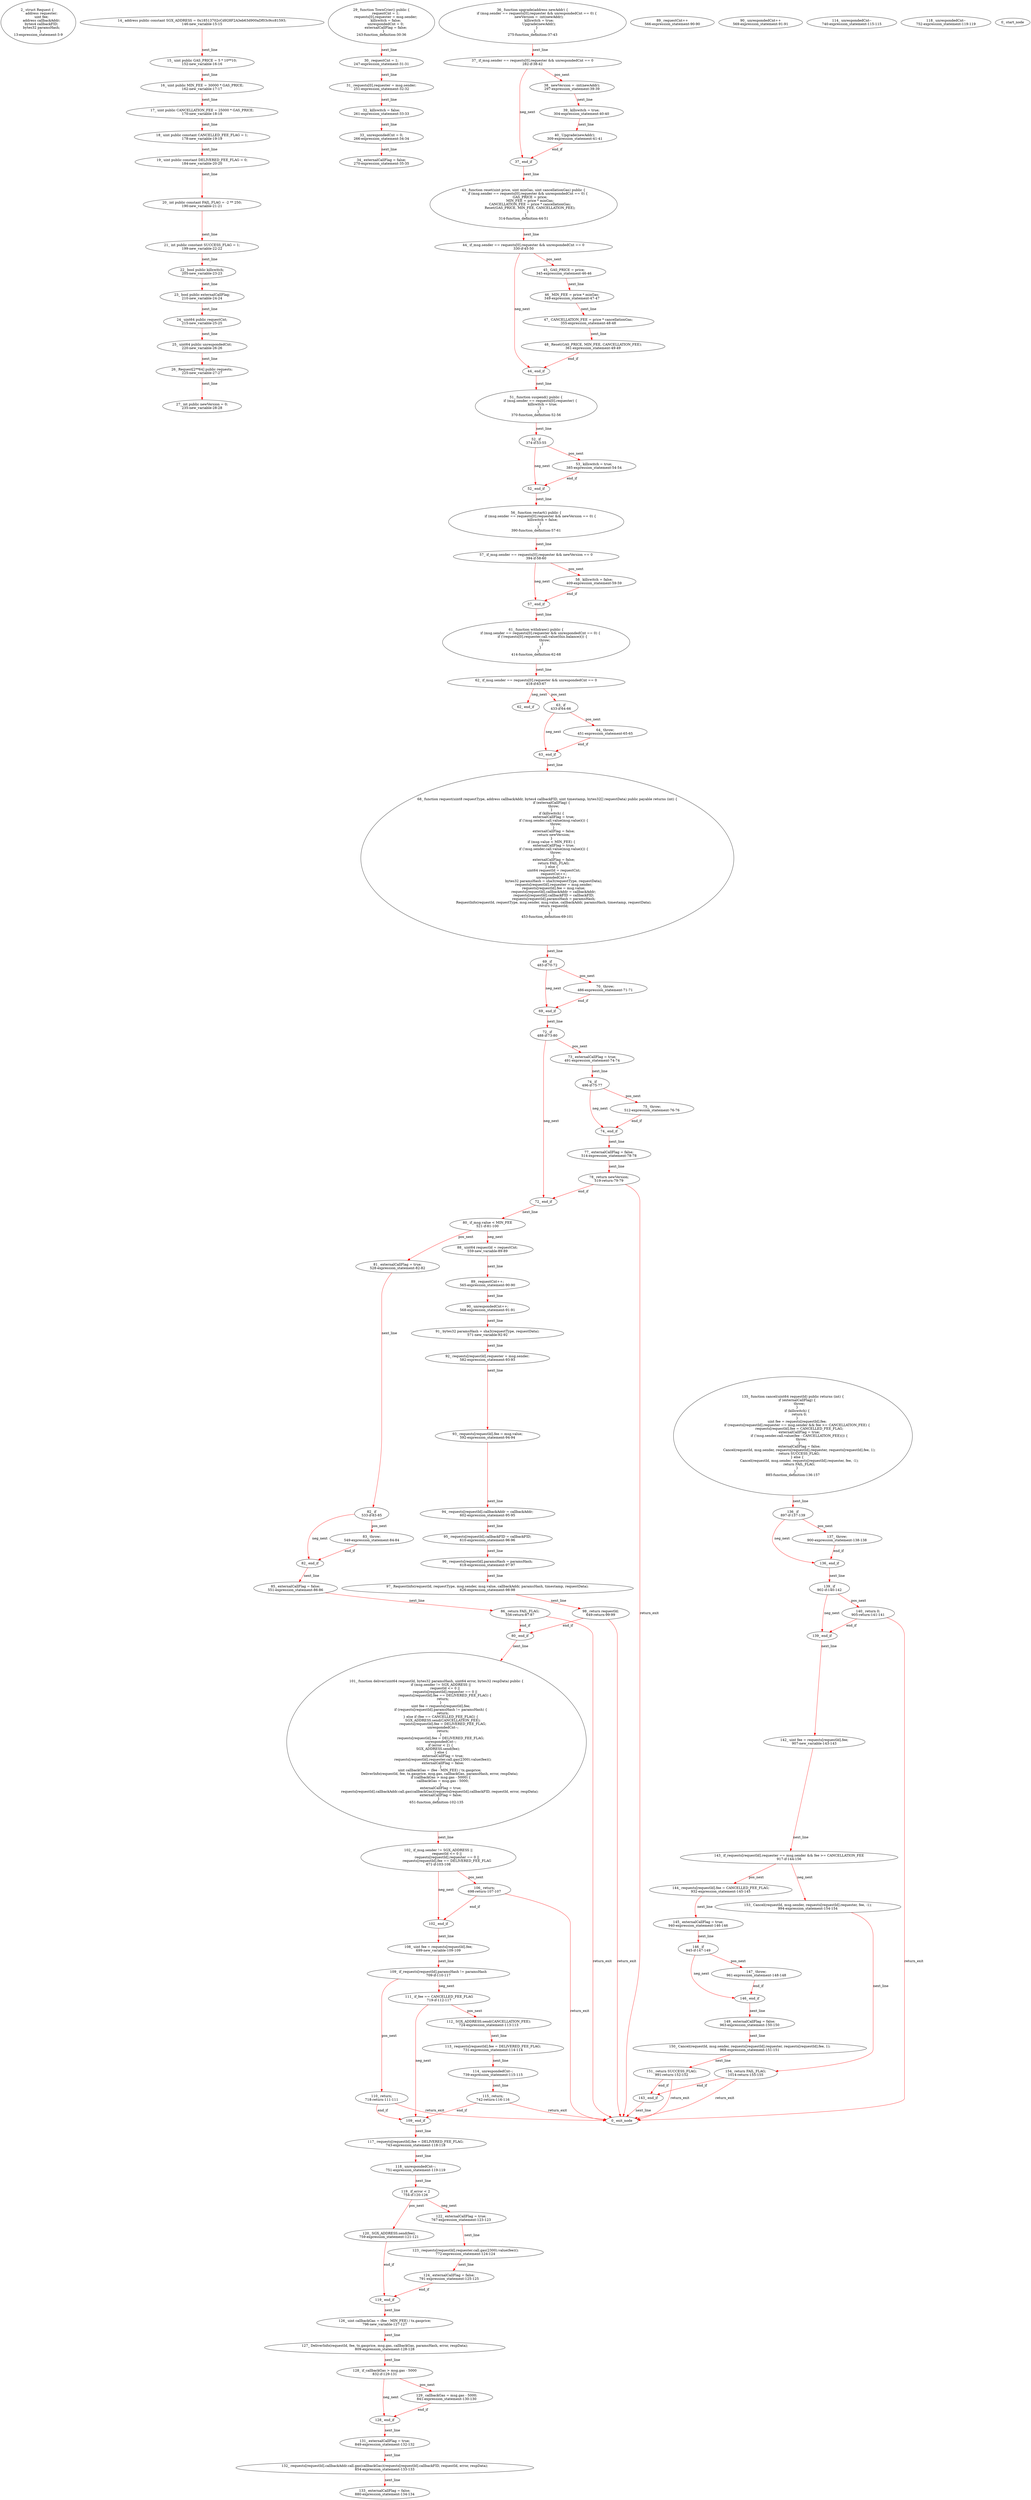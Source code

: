 digraph  {
13 [label="2_ struct Request {  \n        address requester;  \n        uint fee;  \n        address callbackAddr;  \n        bytes4 callbackFID;  \n        bytes32 paramsHash;  \n    }\n13-expression_statement-3-9", method="Request()", type_label=expression_statement];
146 [label="14_ address public constant SGX_ADDRESS = 0x18513702cCd928F2A3eb63d900aDf03c9cc81593;\n146-new_variable-15-15", method="", type_label=new_variable];
152 [label="15_ uint public GAS_PRICE = 5 * 10**10;\n152-new_variable-16-16", method="", type_label=new_variable];
162 [label="16_ uint public MIN_FEE = 30000 * GAS_PRICE;\n162-new_variable-17-17", method="", type_label=new_variable];
170 [label="17_ uint public CANCELLATION_FEE = 25000 * GAS_PRICE;\n170-new_variable-18-18", method="", type_label=new_variable];
178 [label="18_ uint public constant CANCELLED_FEE_FLAG = 1;\n178-new_variable-19-19", method="", type_label=new_variable];
184 [label="19_ uint public constant DELIVERED_FEE_FLAG = 0;\n184-new_variable-20-20", method="", type_label=new_variable];
190 [label="20_ int public constant FAIL_FLAG = -2 ** 250;\n190-new_variable-21-21", method="", type_label=new_variable];
199 [label="21_ int public constant SUCCESS_FLAG = 1;\n199-new_variable-22-22", method="", type_label=new_variable];
205 [label="22_ bool public killswitch;\n205-new_variable-23-23", method="", type_label=new_variable];
210 [label="23_ bool public externalCallFlag;\n210-new_variable-24-24", method="", type_label=new_variable];
215 [label="24_ uint64 public requestCnt;\n215-new_variable-25-25", method="", type_label=new_variable];
220 [label="25_ uint64 public unrespondedCnt;\n220-new_variable-26-26", method="", type_label=new_variable];
225 [label="26_ Request[2**64] public requests;\n225-new_variable-27-27", method="", type_label=new_variable];
235 [label="27_ int public newVersion = 0;\n235-new_variable-28-28", method="", type_label=new_variable];
243 [label="29_ function TownCrier() public {\n        requestCnt = 1;\n        requests[0].requester = msg.sender;\n        killswitch = false;\n        unrespondedCnt = 0;\n        externalCallFlag = false;\n    }\n243-function_definition-30-36", method="TownCrier()", type_label=function_definition];
247 [label="30_ requestCnt = 1;\n247-expression_statement-31-31", method="TownCrier()", type_label=expression_statement];
251 [label="31_ requests[0].requester = msg.sender;\n251-expression_statement-32-32", method="TownCrier()", type_label=expression_statement];
261 [label="32_ killswitch = false;\n261-expression_statement-33-33", method="TownCrier()", type_label=expression_statement];
266 [label="33_ unrespondedCnt = 0;\n266-expression_statement-34-34", method="TownCrier()", type_label=expression_statement];
270 [label="34_ externalCallFlag = false;\n270-expression_statement-35-35", method="TownCrier()", type_label=expression_statement];
275 [label="36_ function upgrade(address newAddr) {\n        if (msg.sender == requests[0].requester && unrespondedCnt == 0) {\n            newVersion = -int(newAddr);\n            killswitch = true;\n            Upgrade(newAddr);\n        }\n    }\n275-function_definition-37-43", method="upgrade(address newAddr)", type_label=function_definition];
282 [label="37_ if_msg.sender == requests[0].requester && unrespondedCnt == 0\n282-if-38-42", method="upgrade(address newAddr)", type_label=if];
1293 [label="37_ end_if", method="upgrade(address newAddr)", type_label=end_if];
297 [label="38_ newVersion = -int(newAddr);\n297-expression_statement-39-39", method="upgrade(address newAddr)", type_label=expression_statement];
304 [label="39_ killswitch = true;\n304-expression_statement-40-40", method="upgrade(address newAddr)", type_label=expression_statement];
309 [label="40_ Upgrade(newAddr);\n309-expression_statement-41-41", method="upgrade(address newAddr)", type_label=expression_statement];
314 [label="43_ function reset(uint price, uint minGas, uint cancellationGas) public {\n        if (msg.sender == requests[0].requester && unrespondedCnt == 0) {\n            GAS_PRICE = price;\n            MIN_FEE = price * minGas;\n            CANCELLATION_FEE = price * cancellationGas;\n            Reset(GAS_PRICE, MIN_FEE, CANCELLATION_FEE);\n        }\n    }\n314-function_definition-44-51", method="reset(uint price,uint minGas,uint cancellationGas)", type_label=function_definition];
330 [label="44_ if_msg.sender == requests[0].requester && unrespondedCnt == 0\n330-if-45-50", method="reset(uint price,uint minGas,uint cancellationGas)", type_label=if];
1341 [label="44_ end_if", method="reset(uint price,uint minGas,uint cancellationGas)", type_label=end_if];
345 [label="45_ GAS_PRICE = price;\n345-expression_statement-46-46", method="reset(uint price,uint minGas,uint cancellationGas)", type_label=expression_statement];
349 [label="46_ MIN_FEE = price * minGas;\n349-expression_statement-47-47", method="reset(uint price,uint minGas,uint cancellationGas)", type_label=expression_statement];
355 [label="47_ CANCELLATION_FEE = price * cancellationGas;\n355-expression_statement-48-48", method="reset(uint price,uint minGas,uint cancellationGas)", type_label=expression_statement];
361 [label="48_ Reset(GAS_PRICE, MIN_FEE, CANCELLATION_FEE);\n361-expression_statement-49-49", method="reset(uint price,uint minGas,uint cancellationGas)", type_label=expression_statement];
370 [label="51_ function suspend() public {\n        if (msg.sender == requests[0].requester) {\n            killswitch = true;\n        }\n    }\n370-function_definition-52-56", method="suspend()", type_label=function_definition];
374 [label="52_ if\n374-if-53-55", method="suspend()", type_label=if];
1385 [label="52_ end_if", method="suspend()", type_label=end_if];
385 [label="53_ killswitch = true;\n385-expression_statement-54-54", method="suspend()", type_label=expression_statement];
390 [label="56_ function restart() public {\n        if (msg.sender == requests[0].requester && newVersion == 0) {\n            killswitch = false;\n        }\n    }\n390-function_definition-57-61", method="restart()", type_label=function_definition];
394 [label="57_ if_msg.sender == requests[0].requester && newVersion == 0\n394-if-58-60", method="restart()", type_label=if];
1405 [label="57_ end_if", method="restart()", type_label=end_if];
409 [label="58_ killswitch = false;\n409-expression_statement-59-59", method="restart()", type_label=expression_statement];
414 [label="61_ function withdraw() public {\n        if (msg.sender == requests[0].requester && unrespondedCnt == 0) {\n            if (!requests[0].requester.call.value(this.balance)()) {\n                throw;\n            }\n        }\n    }\n414-function_definition-62-68", method="withdraw()", type_label=function_definition];
418 [label="62_ if_msg.sender == requests[0].requester && unrespondedCnt == 0\n418-if-63-67", method="withdraw()", type_label=if];
1429 [label="62_ end_if", method="withdraw()", type_label=end_if];
433 [label="63_ if\n433-if-64-66", method="withdraw()", type_label=if];
1444 [label="63_ end_if", method="withdraw()", type_label=end_if];
451 [label="64_ throw;\n451-expression_statement-65-65", method="withdraw()", type_label=expression_statement];
453 [label="68_ function request(uint8 requestType, address callbackAddr, bytes4 callbackFID, uint timestamp, bytes32[] requestData) public payable returns (int) {\n        if (externalCallFlag) {\n            throw;\n        }\n        if (killswitch) {\n            externalCallFlag = true;\n            if (!msg.sender.call.value(msg.value)()) {\n                throw;\n            }\n            externalCallFlag = false;\n            return newVersion;\n        }\n        if (msg.value < MIN_FEE) {\n            externalCallFlag = true;\n            if (!msg.sender.call.value(msg.value)()) {\n                throw;\n            }\n            externalCallFlag = false;\n            return FAIL_FLAG;\n        } else {\n            uint64 requestId = requestCnt;\n            requestCnt++;\n            unrespondedCnt++;\n            bytes32 paramsHash = sha3(requestType, requestData);\n            requests[requestId].requester = msg.sender;\n            requests[requestId].fee = msg.value;\n            requests[requestId].callbackAddr = callbackAddr;\n            requests[requestId].callbackFID = callbackFID;\n            requests[requestId].paramsHash = paramsHash;\n            RequestInfo(requestId, requestType, msg.sender, msg.value, callbackAddr, paramsHash, timestamp, requestData);\n            return requestId;\n        }\n    }\n453-function_definition-69-101", method="request(uint8 requestType,address callbackAddr,bytes4 callbackFID,uint timestamp,bytes32[] requestData)", type_label=function_definition];
483 [label="69_ if\n483-if-70-72", method="request(uint8 requestType,address callbackAddr,bytes4 callbackFID,uint timestamp,bytes32[] requestData)", type_label=if];
1494 [label="69_ end_if", method="request(uint8 requestType,address callbackAddr,bytes4 callbackFID,uint timestamp,bytes32[] requestData)", type_label=end_if];
486 [label="70_ throw;\n486-expression_statement-71-71", method="request(uint8 requestType,address callbackAddr,bytes4 callbackFID,uint timestamp,bytes32[] requestData)", type_label=expression_statement];
488 [label="72_ if\n488-if-73-80", method="request(uint8 requestType,address callbackAddr,bytes4 callbackFID,uint timestamp,bytes32[] requestData)", type_label=if];
1499 [label="72_ end_if", method="request(uint8 requestType,address callbackAddr,bytes4 callbackFID,uint timestamp,bytes32[] requestData)", type_label=end_if];
491 [label="73_ externalCallFlag = true;\n491-expression_statement-74-74", method="request(uint8 requestType,address callbackAddr,bytes4 callbackFID,uint timestamp,bytes32[] requestData)", type_label=expression_statement];
496 [label="74_ if\n496-if-75-77", method="request(uint8 requestType,address callbackAddr,bytes4 callbackFID,uint timestamp,bytes32[] requestData)", type_label=if];
1507 [label="74_ end_if", method="request(uint8 requestType,address callbackAddr,bytes4 callbackFID,uint timestamp,bytes32[] requestData)", type_label=end_if];
512 [label="75_ throw;\n512-expression_statement-76-76", method="request(uint8 requestType,address callbackAddr,bytes4 callbackFID,uint timestamp,bytes32[] requestData)", type_label=expression_statement];
514 [label="77_ externalCallFlag = false;\n514-expression_statement-78-78", method="request(uint8 requestType,address callbackAddr,bytes4 callbackFID,uint timestamp,bytes32[] requestData)", type_label=expression_statement];
519 [label="78_ return newVersion;\n519-return-79-79", method="request(uint8 requestType,address callbackAddr,bytes4 callbackFID,uint timestamp,bytes32[] requestData)", type_label=return];
521 [label="80_ if_msg.value < MIN_FEE\n521-if-81-100", method="request(uint8 requestType,address callbackAddr,bytes4 callbackFID,uint timestamp,bytes32[] requestData)", type_label=if];
1532 [label="80_ end_if", method="request(uint8 requestType,address callbackAddr,bytes4 callbackFID,uint timestamp,bytes32[] requestData)", type_label=end_if];
528 [label="81_ externalCallFlag = true;\n528-expression_statement-82-82", method="request(uint8 requestType,address callbackAddr,bytes4 callbackFID,uint timestamp,bytes32[] requestData)", type_label=expression_statement];
533 [label="82_ if\n533-if-83-85", method="request(uint8 requestType,address callbackAddr,bytes4 callbackFID,uint timestamp,bytes32[] requestData)", type_label=if];
1544 [label="82_ end_if", method="request(uint8 requestType,address callbackAddr,bytes4 callbackFID,uint timestamp,bytes32[] requestData)", type_label=end_if];
549 [label="83_ throw;\n549-expression_statement-84-84", method="request(uint8 requestType,address callbackAddr,bytes4 callbackFID,uint timestamp,bytes32[] requestData)", type_label=expression_statement];
551 [label="85_ externalCallFlag = false;\n551-expression_statement-86-86", method="request(uint8 requestType,address callbackAddr,bytes4 callbackFID,uint timestamp,bytes32[] requestData)", type_label=expression_statement];
556 [label="86_ return FAIL_FLAG;\n556-return-87-87", method="request(uint8 requestType,address callbackAddr,bytes4 callbackFID,uint timestamp,bytes32[] requestData)", type_label=return];
559 [label="88_ uint64 requestId = requestCnt;\n559-new_variable-89-89", method="request(uint8 requestType,address callbackAddr,bytes4 callbackFID,uint timestamp,bytes32[] requestData)", type_label=new_variable];
565 [label="89_ requestCnt++;\n565-expression_statement-90-90", method="request(uint8 requestType,address callbackAddr,bytes4 callbackFID,uint timestamp,bytes32[] requestData)", type_label=expression_statement];
566 [label="89_ requestCnt++\n566-expression_statement-90-90", method="request(uint8 requestType,address callbackAddr,bytes4 callbackFID,uint timestamp,bytes32[] requestData)", type_label=expression_statement];
568 [label="90_ unrespondedCnt++;\n568-expression_statement-91-91", method="request(uint8 requestType,address callbackAddr,bytes4 callbackFID,uint timestamp,bytes32[] requestData)", type_label=expression_statement];
569 [label="90_ unrespondedCnt++\n569-expression_statement-91-91", method="request(uint8 requestType,address callbackAddr,bytes4 callbackFID,uint timestamp,bytes32[] requestData)", type_label=expression_statement];
571 [label="91_ bytes32 paramsHash = sha3(requestType, requestData);\n571-new_variable-92-92", method="request(uint8 requestType,address callbackAddr,bytes4 callbackFID,uint timestamp,bytes32[] requestData)", type_label=new_variable];
582 [label="92_ requests[requestId].requester = msg.sender;\n582-expression_statement-93-93", method="request(uint8 requestType,address callbackAddr,bytes4 callbackFID,uint timestamp,bytes32[] requestData)", type_label=expression_statement];
592 [label="93_ requests[requestId].fee = msg.value;\n592-expression_statement-94-94", method="request(uint8 requestType,address callbackAddr,bytes4 callbackFID,uint timestamp,bytes32[] requestData)", type_label=expression_statement];
602 [label="94_ requests[requestId].callbackAddr = callbackAddr;\n602-expression_statement-95-95", method="request(uint8 requestType,address callbackAddr,bytes4 callbackFID,uint timestamp,bytes32[] requestData)", type_label=expression_statement];
610 [label="95_ requests[requestId].callbackFID = callbackFID;\n610-expression_statement-96-96", method="request(uint8 requestType,address callbackAddr,bytes4 callbackFID,uint timestamp,bytes32[] requestData)", type_label=expression_statement];
618 [label="96_ requests[requestId].paramsHash = paramsHash;\n618-expression_statement-97-97", method="request(uint8 requestType,address callbackAddr,bytes4 callbackFID,uint timestamp,bytes32[] requestData)", type_label=expression_statement];
626 [label="97_ RequestInfo(requestId, requestType, msg.sender, msg.value, callbackAddr, paramsHash, timestamp, requestData);\n626-expression_statement-98-98", method="request(uint8 requestType,address callbackAddr,bytes4 callbackFID,uint timestamp,bytes32[] requestData)", type_label=expression_statement];
649 [label="98_ return requestId;\n649-return-99-99", method="request(uint8 requestType,address callbackAddr,bytes4 callbackFID,uint timestamp,bytes32[] requestData)", type_label=return];
651 [label="101_ function deliver(uint64 requestId, bytes32 paramsHash, uint64 error, bytes32 respData) public {\n        if (msg.sender != SGX_ADDRESS ||\n                requestId <= 0 ||\n                requests[requestId].requester == 0 ||\n                requests[requestId].fee == DELIVERED_FEE_FLAG) {\n            return;\n        }\n        uint fee = requests[requestId].fee;\n        if (requests[requestId].paramsHash != paramsHash) {\n            return;\n        } else if (fee == CANCELLED_FEE_FLAG) {\n            SGX_ADDRESS.send(CANCELLATION_FEE);\n            requests[requestId].fee = DELIVERED_FEE_FLAG;\n            unrespondedCnt--;\n            return;\n        }\n        requests[requestId].fee = DELIVERED_FEE_FLAG;\n        unrespondedCnt--;\n        if (error < 2) {\n            SGX_ADDRESS.send(fee);         \n        } else {\n            externalCallFlag = true;\n            requests[requestId].requester.call.gas(2300).value(fee)();\n            externalCallFlag = false;\n        }\n        uint callbackGas = (fee - MIN_FEE) / tx.gasprice;  \n        DeliverInfo(requestId, fee, tx.gasprice, msg.gas, callbackGas, paramsHash, error, respData);  \n        if (callbackGas > msg.gas - 5000) {\n            callbackGas = msg.gas - 5000;\n        }\n        externalCallFlag = true;\n        requests[requestId].callbackAddr.call.gas(callbackGas)(requests[requestId].callbackFID, requestId, error, respData);  \n        externalCallFlag = false;\n    }\n651-function_definition-102-135", method="deliver(uint64 requestId,bytes32 paramsHash,uint64 error,bytes32 respData)", type_label=function_definition];
671 [label="102_ if_msg.sender != SGX_ADDRESS ||\n                requestId <= 0 ||\n                requests[requestId].requester == 0 ||\n                requests[requestId].fee == DELIVERED_FEE_FLAG\n671-if-103-108", method="deliver(uint64 requestId,bytes32 paramsHash,uint64 error,bytes32 respData)", type_label=if];
1682 [label="102_ end_if", method="deliver(uint64 requestId,bytes32 paramsHash,uint64 error,bytes32 respData)", type_label=end_if];
698 [label="106_ return;\n698-return-107-107", method="deliver(uint64 requestId,bytes32 paramsHash,uint64 error,bytes32 respData)", type_label=return];
699 [label="108_ uint fee = requests[requestId].fee;\n699-new_variable-109-109", method="deliver(uint64 requestId,bytes32 paramsHash,uint64 error,bytes32 respData)", type_label=new_variable];
709 [label="109_ if_requests[requestId].paramsHash != paramsHash\n709-if-110-117", method="deliver(uint64 requestId,bytes32 paramsHash,uint64 error,bytes32 respData)", type_label=if];
1720 [label="109_ end_if", method="deliver(uint64 requestId,bytes32 paramsHash,uint64 error,bytes32 respData)", type_label=end_if];
718 [label="110_ return;\n718-return-111-111", method="deliver(uint64 requestId,bytes32 paramsHash,uint64 error,bytes32 respData)", type_label=return];
719 [label="111_ if_fee == CANCELLED_FEE_FLAG\n719-if-112-117", method="deliver(uint64 requestId,bytes32 paramsHash,uint64 error,bytes32 respData)", type_label=if];
724 [label="112_ SGX_ADDRESS.send(CANCELLATION_FEE);\n724-expression_statement-113-113", method="deliver(uint64 requestId,bytes32 paramsHash,uint64 error,bytes32 respData)", type_label=expression_statement];
731 [label="113_ requests[requestId].fee = DELIVERED_FEE_FLAG;\n731-expression_statement-114-114", method="deliver(uint64 requestId,bytes32 paramsHash,uint64 error,bytes32 respData)", type_label=expression_statement];
739 [label="114_ unrespondedCnt--;\n739-expression_statement-115-115", method="deliver(uint64 requestId,bytes32 paramsHash,uint64 error,bytes32 respData)", type_label=expression_statement];
740 [label="114_ unrespondedCnt--\n740-expression_statement-115-115", method="deliver(uint64 requestId,bytes32 paramsHash,uint64 error,bytes32 respData)", type_label=expression_statement];
742 [label="115_ return;\n742-return-116-116", method="deliver(uint64 requestId,bytes32 paramsHash,uint64 error,bytes32 respData)", type_label=return];
743 [label="117_ requests[requestId].fee = DELIVERED_FEE_FLAG;\n743-expression_statement-118-118", method="deliver(uint64 requestId,bytes32 paramsHash,uint64 error,bytes32 respData)", type_label=expression_statement];
751 [label="118_ unrespondedCnt--;\n751-expression_statement-119-119", method="deliver(uint64 requestId,bytes32 paramsHash,uint64 error,bytes32 respData)", type_label=expression_statement];
752 [label="118_ unrespondedCnt--\n752-expression_statement-119-119", method="deliver(uint64 requestId,bytes32 paramsHash,uint64 error,bytes32 respData)", type_label=expression_statement];
754 [label="119_ if_error < 2\n754-if-120-126", method="deliver(uint64 requestId,bytes32 paramsHash,uint64 error,bytes32 respData)", type_label=if];
1765 [label="119_ end_if", method="deliver(uint64 requestId,bytes32 paramsHash,uint64 error,bytes32 respData)", type_label=end_if];
759 [label="120_ SGX_ADDRESS.send(fee);\n759-expression_statement-121-121", method="deliver(uint64 requestId,bytes32 paramsHash,uint64 error,bytes32 respData)", type_label=expression_statement];
767 [label="122_ externalCallFlag = true;\n767-expression_statement-123-123", method="deliver(uint64 requestId,bytes32 paramsHash,uint64 error,bytes32 respData)", type_label=expression_statement];
772 [label="123_ requests[requestId].requester.call.gas(2300).value(fee)();\n772-expression_statement-124-124", method="deliver(uint64 requestId,bytes32 paramsHash,uint64 error,bytes32 respData)", type_label=expression_statement];
791 [label="124_ externalCallFlag = false;\n791-expression_statement-125-125", method="deliver(uint64 requestId,bytes32 paramsHash,uint64 error,bytes32 respData)", type_label=expression_statement];
796 [label="126_ uint callbackGas = (fee - MIN_FEE) / tx.gasprice;\n796-new_variable-127-127", method="deliver(uint64 requestId,bytes32 paramsHash,uint64 error,bytes32 respData)", type_label=new_variable];
809 [label="127_ DeliverInfo(requestId, fee, tx.gasprice, msg.gas, callbackGas, paramsHash, error, respData);\n809-expression_statement-128-128", method="deliver(uint64 requestId,bytes32 paramsHash,uint64 error,bytes32 respData)", type_label=expression_statement];
832 [label="128_ if_callbackGas > msg.gas - 5000\n832-if-129-131", method="deliver(uint64 requestId,bytes32 paramsHash,uint64 error,bytes32 respData)", type_label=if];
1843 [label="128_ end_if", method="deliver(uint64 requestId,bytes32 paramsHash,uint64 error,bytes32 respData)", type_label=end_if];
841 [label="129_ callbackGas = msg.gas - 5000;\n841-expression_statement-130-130", method="deliver(uint64 requestId,bytes32 paramsHash,uint64 error,bytes32 respData)", type_label=expression_statement];
849 [label="131_ externalCallFlag = true;\n849-expression_statement-132-132", method="deliver(uint64 requestId,bytes32 paramsHash,uint64 error,bytes32 respData)", type_label=expression_statement];
854 [label="132_ requests[requestId].callbackAddr.call.gas(callbackGas)(requests[requestId].callbackFID, requestId, error, respData);\n854-expression_statement-133-133", method="deliver(uint64 requestId,bytes32 paramsHash,uint64 error,bytes32 respData)", type_label=expression_statement];
880 [label="133_ externalCallFlag = false;\n880-expression_statement-134-134", method="deliver(uint64 requestId,bytes32 paramsHash,uint64 error,bytes32 respData)", type_label=expression_statement];
885 [label="135_ function cancel(uint64 requestId) public returns (int) {\n        if (externalCallFlag) {\n            throw;\n        }\n        if (killswitch) {\n            return 0;\n        }\n        uint fee = requests[requestId].fee;\n        if (requests[requestId].requester == msg.sender && fee >= CANCELLATION_FEE) {\n            requests[requestId].fee = CANCELLED_FEE_FLAG;\n            externalCallFlag = true;\n            if (!msg.sender.call.value(fee - CANCELLATION_FEE)()) {\n                throw;\n            }\n            externalCallFlag = false;\n            Cancel(requestId, msg.sender, requests[requestId].requester, requests[requestId].fee, 1);\n            return SUCCESS_FLAG;\n        } else {\n            Cancel(requestId, msg.sender, requests[requestId].requester, fee, -1);\n            return FAIL_FLAG;\n        }\n    }\n885-function_definition-136-157", method="cancel(uint64 requestId)", type_label=function_definition];
897 [label="136_ if\n897-if-137-139", method="cancel(uint64 requestId)", type_label=if];
1908 [label="136_ end_if", method="cancel(uint64 requestId)", type_label=end_if];
900 [label="137_ throw;\n900-expression_statement-138-138", method="cancel(uint64 requestId)", type_label=expression_statement];
902 [label="139_ if\n902-if-140-142", method="cancel(uint64 requestId)", type_label=if];
1913 [label="139_ end_if", method="cancel(uint64 requestId)", type_label=end_if];
905 [label="140_ return 0;\n905-return-141-141", method="cancel(uint64 requestId)", type_label=return];
907 [label="142_ uint fee = requests[requestId].fee;\n907-new_variable-143-143", method="cancel(uint64 requestId)", type_label=new_variable];
917 [label="143_ if_requests[requestId].requester == msg.sender && fee >= CANCELLATION_FEE\n917-if-144-156", method="cancel(uint64 requestId)", type_label=if];
1928 [label="143_ end_if", method="cancel(uint64 requestId)", type_label=end_if];
932 [label="144_ requests[requestId].fee = CANCELLED_FEE_FLAG;\n932-expression_statement-145-145", method="cancel(uint64 requestId)", type_label=expression_statement];
940 [label="145_ externalCallFlag = true;\n940-expression_statement-146-146", method="cancel(uint64 requestId)", type_label=expression_statement];
945 [label="146_ if\n945-if-147-149", method="cancel(uint64 requestId)", type_label=if];
1956 [label="146_ end_if", method="cancel(uint64 requestId)", type_label=end_if];
961 [label="147_ throw;\n961-expression_statement-148-148", method="cancel(uint64 requestId)", type_label=expression_statement];
963 [label="149_ externalCallFlag = false;\n963-expression_statement-150-150", method="cancel(uint64 requestId)", type_label=expression_statement];
968 [label="150_ Cancel(requestId, msg.sender, requests[requestId].requester, requests[requestId].fee, 1);\n968-expression_statement-151-151", method="cancel(uint64 requestId)", type_label=expression_statement];
991 [label="151_ return SUCCESS_FLAG;\n991-return-152-152", method="cancel(uint64 requestId)", type_label=return];
994 [label="153_ Cancel(requestId, msg.sender, requests[requestId].requester, fee, -1);\n994-expression_statement-154-154", method="cancel(uint64 requestId)", type_label=expression_statement];
1014 [label="154_ return FAIL_FLAG;\n1014-return-155-155", method="cancel(uint64 requestId)", type_label=return];
1 [label="0_ start_node", method="", type_label=start];
2 [label="0_ exit_node", method="", type_label=exit];
146 -> 152  [color=red, controlflow_type=next_line, edge_type=CFG_edge, key=0, label=next_line];
152 -> 162  [color=red, controlflow_type=next_line, edge_type=CFG_edge, key=0, label=next_line];
162 -> 170  [color=red, controlflow_type=next_line, edge_type=CFG_edge, key=0, label=next_line];
170 -> 178  [color=red, controlflow_type=next_line, edge_type=CFG_edge, key=0, label=next_line];
178 -> 184  [color=red, controlflow_type=next_line, edge_type=CFG_edge, key=0, label=next_line];
184 -> 190  [color=red, controlflow_type=next_line, edge_type=CFG_edge, key=0, label=next_line];
190 -> 199  [color=red, controlflow_type=next_line, edge_type=CFG_edge, key=0, label=next_line];
199 -> 205  [color=red, controlflow_type=next_line, edge_type=CFG_edge, key=0, label=next_line];
205 -> 210  [color=red, controlflow_type=next_line, edge_type=CFG_edge, key=0, label=next_line];
210 -> 215  [color=red, controlflow_type=next_line, edge_type=CFG_edge, key=0, label=next_line];
215 -> 220  [color=red, controlflow_type=next_line, edge_type=CFG_edge, key=0, label=next_line];
220 -> 225  [color=red, controlflow_type=next_line, edge_type=CFG_edge, key=0, label=next_line];
225 -> 235  [color=red, controlflow_type=next_line, edge_type=CFG_edge, key=0, label=next_line];
243 -> 247  [color=red, controlflow_type=next_line, edge_type=CFG_edge, key=0, label=next_line];
247 -> 251  [color=red, controlflow_type=next_line, edge_type=CFG_edge, key=0, label=next_line];
251 -> 261  [color=red, controlflow_type=next_line, edge_type=CFG_edge, key=0, label=next_line];
261 -> 266  [color=red, controlflow_type=next_line, edge_type=CFG_edge, key=0, label=next_line];
266 -> 270  [color=red, controlflow_type=next_line, edge_type=CFG_edge, key=0, label=next_line];
275 -> 282  [color=red, controlflow_type=next_line, edge_type=CFG_edge, key=0, label=next_line];
282 -> 297  [color=red, controlflow_type=pos_next, edge_type=CFG_edge, key=0, label=pos_next];
282 -> 1293  [color=red, controlflow_type=neg_next, edge_type=CFG_edge, key=0, label=neg_next];
1293 -> 314  [color=red, controlflow_type=next_line, edge_type=CFG_edge, key=0, label=next_line];
297 -> 304  [color=red, controlflow_type=next_line, edge_type=CFG_edge, key=0, label=next_line];
304 -> 309  [color=red, controlflow_type=next_line, edge_type=CFG_edge, key=0, label=next_line];
309 -> 1293  [color=red, controlflow_type=end_if, edge_type=CFG_edge, key=0, label=end_if];
314 -> 330  [color=red, controlflow_type=next_line, edge_type=CFG_edge, key=0, label=next_line];
330 -> 345  [color=red, controlflow_type=pos_next, edge_type=CFG_edge, key=0, label=pos_next];
330 -> 1341  [color=red, controlflow_type=neg_next, edge_type=CFG_edge, key=0, label=neg_next];
1341 -> 370  [color=red, controlflow_type=next_line, edge_type=CFG_edge, key=0, label=next_line];
345 -> 349  [color=red, controlflow_type=next_line, edge_type=CFG_edge, key=0, label=next_line];
349 -> 355  [color=red, controlflow_type=next_line, edge_type=CFG_edge, key=0, label=next_line];
355 -> 361  [color=red, controlflow_type=next_line, edge_type=CFG_edge, key=0, label=next_line];
361 -> 1341  [color=red, controlflow_type=end_if, edge_type=CFG_edge, key=0, label=end_if];
370 -> 374  [color=red, controlflow_type=next_line, edge_type=CFG_edge, key=0, label=next_line];
374 -> 385  [color=red, controlflow_type=pos_next, edge_type=CFG_edge, key=0, label=pos_next];
374 -> 1385  [color=red, controlflow_type=neg_next, edge_type=CFG_edge, key=0, label=neg_next];
1385 -> 390  [color=red, controlflow_type=next_line, edge_type=CFG_edge, key=0, label=next_line];
385 -> 1385  [color=red, controlflow_type=end_if, edge_type=CFG_edge, key=0, label=end_if];
390 -> 394  [color=red, controlflow_type=next_line, edge_type=CFG_edge, key=0, label=next_line];
394 -> 409  [color=red, controlflow_type=pos_next, edge_type=CFG_edge, key=0, label=pos_next];
394 -> 1405  [color=red, controlflow_type=neg_next, edge_type=CFG_edge, key=0, label=neg_next];
1405 -> 414  [color=red, controlflow_type=next_line, edge_type=CFG_edge, key=0, label=next_line];
409 -> 1405  [color=red, controlflow_type=end_if, edge_type=CFG_edge, key=0, label=end_if];
414 -> 418  [color=red, controlflow_type=next_line, edge_type=CFG_edge, key=0, label=next_line];
418 -> 433  [color=red, controlflow_type=pos_next, edge_type=CFG_edge, key=0, label=pos_next];
418 -> 1429  [color=red, controlflow_type=neg_next, edge_type=CFG_edge, key=0, label=neg_next];
433 -> 451  [color=red, controlflow_type=pos_next, edge_type=CFG_edge, key=0, label=pos_next];
433 -> 1444  [color=red, controlflow_type=neg_next, edge_type=CFG_edge, key=0, label=neg_next];
1444 -> 453  [color=red, controlflow_type=next_line, edge_type=CFG_edge, key=0, label=next_line];
451 -> 1444  [color=red, controlflow_type=end_if, edge_type=CFG_edge, key=0, label=end_if];
453 -> 483  [color=red, controlflow_type=next_line, edge_type=CFG_edge, key=0, label=next_line];
483 -> 486  [color=red, controlflow_type=pos_next, edge_type=CFG_edge, key=0, label=pos_next];
483 -> 1494  [color=red, controlflow_type=neg_next, edge_type=CFG_edge, key=0, label=neg_next];
1494 -> 488  [color=red, controlflow_type=next_line, edge_type=CFG_edge, key=0, label=next_line];
486 -> 1494  [color=red, controlflow_type=end_if, edge_type=CFG_edge, key=0, label=end_if];
488 -> 491  [color=red, controlflow_type=pos_next, edge_type=CFG_edge, key=0, label=pos_next];
488 -> 1499  [color=red, controlflow_type=neg_next, edge_type=CFG_edge, key=0, label=neg_next];
1499 -> 521  [color=red, controlflow_type=next_line, edge_type=CFG_edge, key=0, label=next_line];
491 -> 496  [color=red, controlflow_type=next_line, edge_type=CFG_edge, key=0, label=next_line];
496 -> 512  [color=red, controlflow_type=pos_next, edge_type=CFG_edge, key=0, label=pos_next];
496 -> 1507  [color=red, controlflow_type=neg_next, edge_type=CFG_edge, key=0, label=neg_next];
1507 -> 514  [color=red, controlflow_type=next_line, edge_type=CFG_edge, key=0, label=next_line];
512 -> 1507  [color=red, controlflow_type=end_if, edge_type=CFG_edge, key=0, label=end_if];
514 -> 519  [color=red, controlflow_type=next_line, edge_type=CFG_edge, key=0, label=next_line];
519 -> 1499  [color=red, controlflow_type=end_if, edge_type=CFG_edge, key=0, label=end_if];
519 -> 2  [color=red, controlflow_type=return_exit, edge_type=CFG_edge, key=0, label=return_exit];
521 -> 528  [color=red, controlflow_type=pos_next, edge_type=CFG_edge, key=0, label=pos_next];
521 -> 559  [color=red, controlflow_type=neg_next, edge_type=CFG_edge, key=0, label=neg_next];
1532 -> 651  [color=red, controlflow_type=next_line, edge_type=CFG_edge, key=0, label=next_line];
528 -> 533  [color=red, controlflow_type=next_line, edge_type=CFG_edge, key=0, label=next_line];
533 -> 549  [color=red, controlflow_type=pos_next, edge_type=CFG_edge, key=0, label=pos_next];
533 -> 1544  [color=red, controlflow_type=neg_next, edge_type=CFG_edge, key=0, label=neg_next];
1544 -> 551  [color=red, controlflow_type=next_line, edge_type=CFG_edge, key=0, label=next_line];
549 -> 1544  [color=red, controlflow_type=end_if, edge_type=CFG_edge, key=0, label=end_if];
551 -> 556  [color=red, controlflow_type=next_line, edge_type=CFG_edge, key=0, label=next_line];
556 -> 1532  [color=red, controlflow_type=end_if, edge_type=CFG_edge, key=0, label=end_if];
556 -> 2  [color=red, controlflow_type=return_exit, edge_type=CFG_edge, key=0, label=return_exit];
559 -> 565  [color=red, controlflow_type=next_line, edge_type=CFG_edge, key=0, label=next_line];
565 -> 568  [color=red, controlflow_type=next_line, edge_type=CFG_edge, key=0, label=next_line];
568 -> 571  [color=red, controlflow_type=next_line, edge_type=CFG_edge, key=0, label=next_line];
571 -> 582  [color=red, controlflow_type=next_line, edge_type=CFG_edge, key=0, label=next_line];
582 -> 592  [color=red, controlflow_type=next_line, edge_type=CFG_edge, key=0, label=next_line];
592 -> 602  [color=red, controlflow_type=next_line, edge_type=CFG_edge, key=0, label=next_line];
602 -> 610  [color=red, controlflow_type=next_line, edge_type=CFG_edge, key=0, label=next_line];
610 -> 618  [color=red, controlflow_type=next_line, edge_type=CFG_edge, key=0, label=next_line];
618 -> 626  [color=red, controlflow_type=next_line, edge_type=CFG_edge, key=0, label=next_line];
626 -> 649  [color=red, controlflow_type=next_line, edge_type=CFG_edge, key=0, label=next_line];
649 -> 1532  [color=red, controlflow_type=end_if, edge_type=CFG_edge, key=0, label=end_if];
649 -> 2  [color=red, controlflow_type=return_exit, edge_type=CFG_edge, key=0, label=return_exit];
651 -> 671  [color=red, controlflow_type=next_line, edge_type=CFG_edge, key=0, label=next_line];
671 -> 698  [color=red, controlflow_type=pos_next, edge_type=CFG_edge, key=0, label=pos_next];
671 -> 1682  [color=red, controlflow_type=neg_next, edge_type=CFG_edge, key=0, label=neg_next];
1682 -> 699  [color=red, controlflow_type=next_line, edge_type=CFG_edge, key=0, label=next_line];
698 -> 1682  [color=red, controlflow_type=end_if, edge_type=CFG_edge, key=0, label=end_if];
698 -> 2  [color=red, controlflow_type=return_exit, edge_type=CFG_edge, key=0, label=return_exit];
699 -> 709  [color=red, controlflow_type=next_line, edge_type=CFG_edge, key=0, label=next_line];
709 -> 718  [color=red, controlflow_type=pos_next, edge_type=CFG_edge, key=0, label=pos_next];
709 -> 719  [color=red, controlflow_type=neg_next, edge_type=CFG_edge, key=0, label=neg_next];
1720 -> 743  [color=red, controlflow_type=next_line, edge_type=CFG_edge, key=0, label=next_line];
718 -> 1720  [color=red, controlflow_type=end_if, edge_type=CFG_edge, key=0, label=end_if];
718 -> 2  [color=red, controlflow_type=return_exit, edge_type=CFG_edge, key=0, label=return_exit];
719 -> 724  [color=red, controlflow_type=pos_next, edge_type=CFG_edge, key=0, label=pos_next];
719 -> 1720  [color=red, controlflow_type=neg_next, edge_type=CFG_edge, key=0, label=neg_next];
724 -> 731  [color=red, controlflow_type=next_line, edge_type=CFG_edge, key=0, label=next_line];
731 -> 739  [color=red, controlflow_type=next_line, edge_type=CFG_edge, key=0, label=next_line];
739 -> 742  [color=red, controlflow_type=next_line, edge_type=CFG_edge, key=0, label=next_line];
742 -> 1720  [color=red, controlflow_type=end_if, edge_type=CFG_edge, key=0, label=end_if];
742 -> 2  [color=red, controlflow_type=return_exit, edge_type=CFG_edge, key=0, label=return_exit];
743 -> 751  [color=red, controlflow_type=next_line, edge_type=CFG_edge, key=0, label=next_line];
751 -> 754  [color=red, controlflow_type=next_line, edge_type=CFG_edge, key=0, label=next_line];
754 -> 759  [color=red, controlflow_type=pos_next, edge_type=CFG_edge, key=0, label=pos_next];
754 -> 767  [color=red, controlflow_type=neg_next, edge_type=CFG_edge, key=0, label=neg_next];
1765 -> 796  [color=red, controlflow_type=next_line, edge_type=CFG_edge, key=0, label=next_line];
759 -> 1765  [color=red, controlflow_type=end_if, edge_type=CFG_edge, key=0, label=end_if];
767 -> 772  [color=red, controlflow_type=next_line, edge_type=CFG_edge, key=0, label=next_line];
772 -> 791  [color=red, controlflow_type=next_line, edge_type=CFG_edge, key=0, label=next_line];
791 -> 1765  [color=red, controlflow_type=end_if, edge_type=CFG_edge, key=0, label=end_if];
796 -> 809  [color=red, controlflow_type=next_line, edge_type=CFG_edge, key=0, label=next_line];
809 -> 832  [color=red, controlflow_type=next_line, edge_type=CFG_edge, key=0, label=next_line];
832 -> 841  [color=red, controlflow_type=pos_next, edge_type=CFG_edge, key=0, label=pos_next];
832 -> 1843  [color=red, controlflow_type=neg_next, edge_type=CFG_edge, key=0, label=neg_next];
1843 -> 849  [color=red, controlflow_type=next_line, edge_type=CFG_edge, key=0, label=next_line];
841 -> 1843  [color=red, controlflow_type=end_if, edge_type=CFG_edge, key=0, label=end_if];
849 -> 854  [color=red, controlflow_type=next_line, edge_type=CFG_edge, key=0, label=next_line];
854 -> 880  [color=red, controlflow_type=next_line, edge_type=CFG_edge, key=0, label=next_line];
885 -> 897  [color=red, controlflow_type=next_line, edge_type=CFG_edge, key=0, label=next_line];
897 -> 900  [color=red, controlflow_type=pos_next, edge_type=CFG_edge, key=0, label=pos_next];
897 -> 1908  [color=red, controlflow_type=neg_next, edge_type=CFG_edge, key=0, label=neg_next];
1908 -> 902  [color=red, controlflow_type=next_line, edge_type=CFG_edge, key=0, label=next_line];
900 -> 1908  [color=red, controlflow_type=end_if, edge_type=CFG_edge, key=0, label=end_if];
902 -> 905  [color=red, controlflow_type=pos_next, edge_type=CFG_edge, key=0, label=pos_next];
902 -> 1913  [color=red, controlflow_type=neg_next, edge_type=CFG_edge, key=0, label=neg_next];
1913 -> 907  [color=red, controlflow_type=next_line, edge_type=CFG_edge, key=0, label=next_line];
905 -> 1913  [color=red, controlflow_type=end_if, edge_type=CFG_edge, key=0, label=end_if];
905 -> 2  [color=red, controlflow_type=return_exit, edge_type=CFG_edge, key=0, label=return_exit];
907 -> 917  [color=red, controlflow_type=next_line, edge_type=CFG_edge, key=0, label=next_line];
917 -> 932  [color=red, controlflow_type=pos_next, edge_type=CFG_edge, key=0, label=pos_next];
917 -> 994  [color=red, controlflow_type=neg_next, edge_type=CFG_edge, key=0, label=neg_next];
1928 -> 2  [color=red, controlflow_type=next_line, edge_type=CFG_edge, key=0, label=next_line];
932 -> 940  [color=red, controlflow_type=next_line, edge_type=CFG_edge, key=0, label=next_line];
940 -> 945  [color=red, controlflow_type=next_line, edge_type=CFG_edge, key=0, label=next_line];
945 -> 961  [color=red, controlflow_type=pos_next, edge_type=CFG_edge, key=0, label=pos_next];
945 -> 1956  [color=red, controlflow_type=neg_next, edge_type=CFG_edge, key=0, label=neg_next];
1956 -> 963  [color=red, controlflow_type=next_line, edge_type=CFG_edge, key=0, label=next_line];
961 -> 1956  [color=red, controlflow_type=end_if, edge_type=CFG_edge, key=0, label=end_if];
963 -> 968  [color=red, controlflow_type=next_line, edge_type=CFG_edge, key=0, label=next_line];
968 -> 991  [color=red, controlflow_type=next_line, edge_type=CFG_edge, key=0, label=next_line];
991 -> 1928  [color=red, controlflow_type=end_if, edge_type=CFG_edge, key=0, label=end_if];
991 -> 2  [color=red, controlflow_type=return_exit, edge_type=CFG_edge, key=0, label=return_exit];
994 -> 1014  [color=red, controlflow_type=next_line, edge_type=CFG_edge, key=0, label=next_line];
1014 -> 1928  [color=red, controlflow_type=end_if, edge_type=CFG_edge, key=0, label=end_if];
1014 -> 2  [color=red, controlflow_type=return_exit, edge_type=CFG_edge, key=0, label=return_exit];
}
